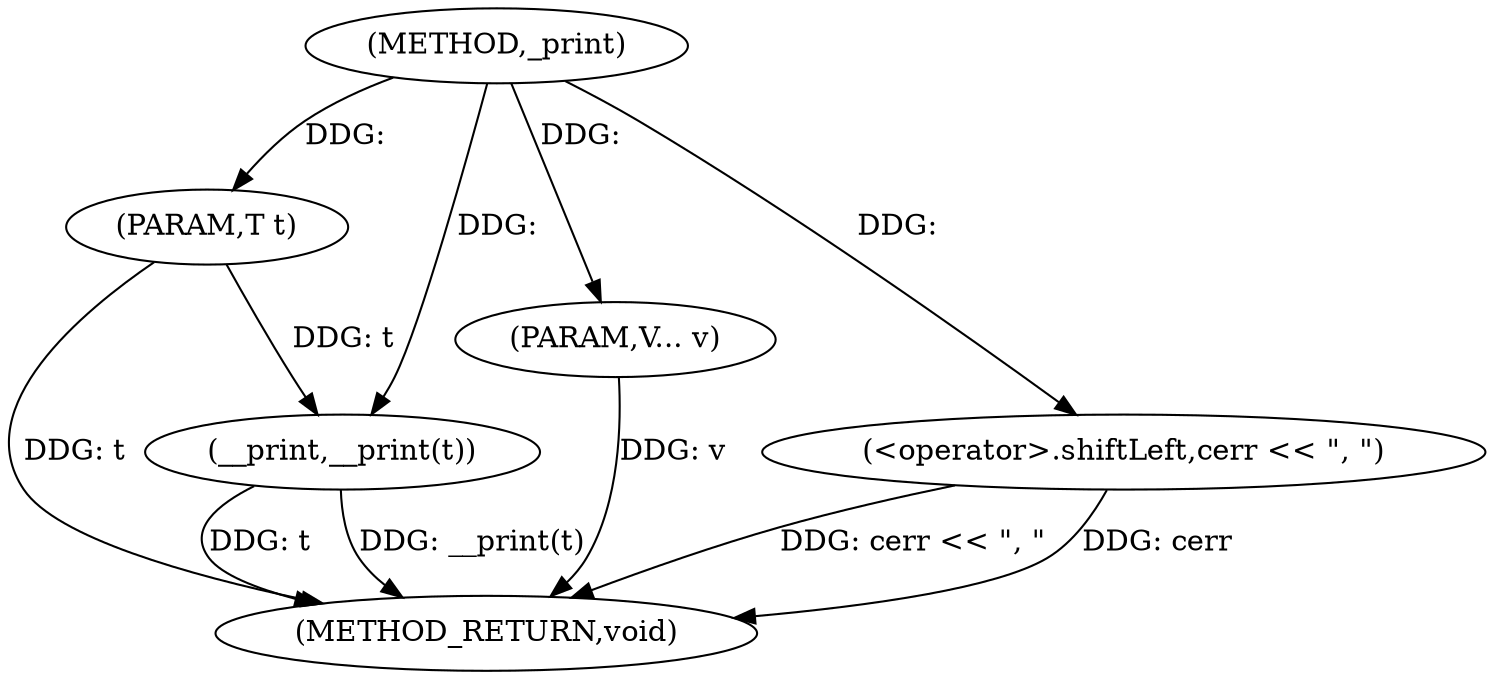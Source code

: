 digraph "_print" {  
"1000286" [label = "(METHOD,_print)" ]
"1000295" [label = "(METHOD_RETURN,void)" ]
"1000287" [label = "(PARAM,T t)" ]
"1000288" [label = "(PARAM,V... v)" ]
"1000290" [label = "(__print,__print(t))" ]
"1000292" [label = "(<operator>.shiftLeft,cerr << \", \")" ]
  "1000287" -> "1000295"  [ label = "DDG: t"] 
  "1000288" -> "1000295"  [ label = "DDG: v"] 
  "1000290" -> "1000295"  [ label = "DDG: t"] 
  "1000290" -> "1000295"  [ label = "DDG: __print(t)"] 
  "1000292" -> "1000295"  [ label = "DDG: cerr << \", \""] 
  "1000292" -> "1000295"  [ label = "DDG: cerr"] 
  "1000286" -> "1000287"  [ label = "DDG: "] 
  "1000286" -> "1000288"  [ label = "DDG: "] 
  "1000287" -> "1000290"  [ label = "DDG: t"] 
  "1000286" -> "1000290"  [ label = "DDG: "] 
  "1000286" -> "1000292"  [ label = "DDG: "] 
}
